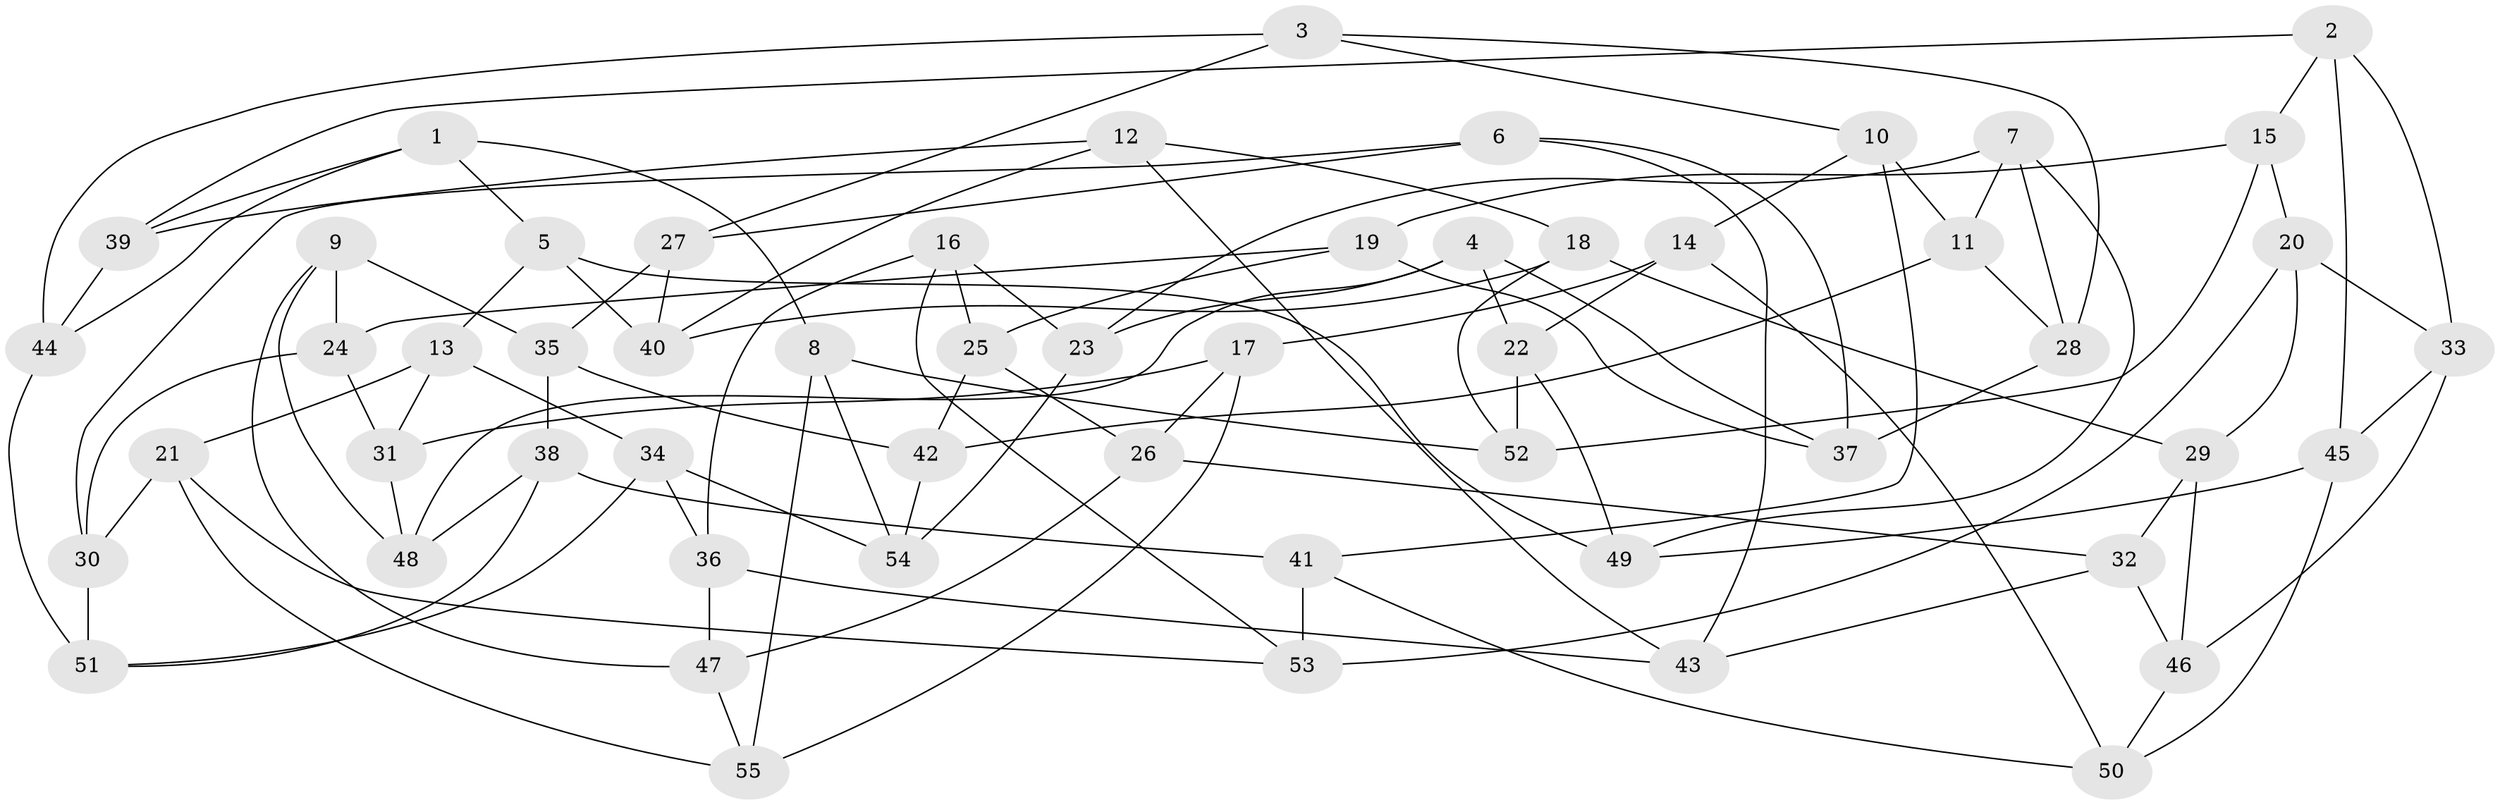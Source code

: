 // Generated by graph-tools (version 1.1) at 2025/11/02/27/25 16:11:43]
// undirected, 55 vertices, 110 edges
graph export_dot {
graph [start="1"]
  node [color=gray90,style=filled];
  1;
  2;
  3;
  4;
  5;
  6;
  7;
  8;
  9;
  10;
  11;
  12;
  13;
  14;
  15;
  16;
  17;
  18;
  19;
  20;
  21;
  22;
  23;
  24;
  25;
  26;
  27;
  28;
  29;
  30;
  31;
  32;
  33;
  34;
  35;
  36;
  37;
  38;
  39;
  40;
  41;
  42;
  43;
  44;
  45;
  46;
  47;
  48;
  49;
  50;
  51;
  52;
  53;
  54;
  55;
  1 -- 5;
  1 -- 39;
  1 -- 8;
  1 -- 44;
  2 -- 39;
  2 -- 45;
  2 -- 15;
  2 -- 33;
  3 -- 27;
  3 -- 10;
  3 -- 28;
  3 -- 44;
  4 -- 22;
  4 -- 48;
  4 -- 37;
  4 -- 23;
  5 -- 40;
  5 -- 13;
  5 -- 49;
  6 -- 30;
  6 -- 37;
  6 -- 27;
  6 -- 43;
  7 -- 23;
  7 -- 28;
  7 -- 49;
  7 -- 11;
  8 -- 54;
  8 -- 52;
  8 -- 55;
  9 -- 24;
  9 -- 35;
  9 -- 48;
  9 -- 47;
  10 -- 11;
  10 -- 41;
  10 -- 14;
  11 -- 28;
  11 -- 42;
  12 -- 18;
  12 -- 39;
  12 -- 40;
  12 -- 43;
  13 -- 21;
  13 -- 34;
  13 -- 31;
  14 -- 22;
  14 -- 50;
  14 -- 17;
  15 -- 19;
  15 -- 52;
  15 -- 20;
  16 -- 23;
  16 -- 25;
  16 -- 36;
  16 -- 53;
  17 -- 26;
  17 -- 31;
  17 -- 55;
  18 -- 29;
  18 -- 40;
  18 -- 52;
  19 -- 24;
  19 -- 25;
  19 -- 37;
  20 -- 33;
  20 -- 53;
  20 -- 29;
  21 -- 30;
  21 -- 55;
  21 -- 53;
  22 -- 49;
  22 -- 52;
  23 -- 54;
  24 -- 31;
  24 -- 30;
  25 -- 26;
  25 -- 42;
  26 -- 47;
  26 -- 32;
  27 -- 35;
  27 -- 40;
  28 -- 37;
  29 -- 46;
  29 -- 32;
  30 -- 51;
  31 -- 48;
  32 -- 46;
  32 -- 43;
  33 -- 45;
  33 -- 46;
  34 -- 54;
  34 -- 36;
  34 -- 51;
  35 -- 42;
  35 -- 38;
  36 -- 43;
  36 -- 47;
  38 -- 41;
  38 -- 51;
  38 -- 48;
  39 -- 44;
  41 -- 50;
  41 -- 53;
  42 -- 54;
  44 -- 51;
  45 -- 49;
  45 -- 50;
  46 -- 50;
  47 -- 55;
}
